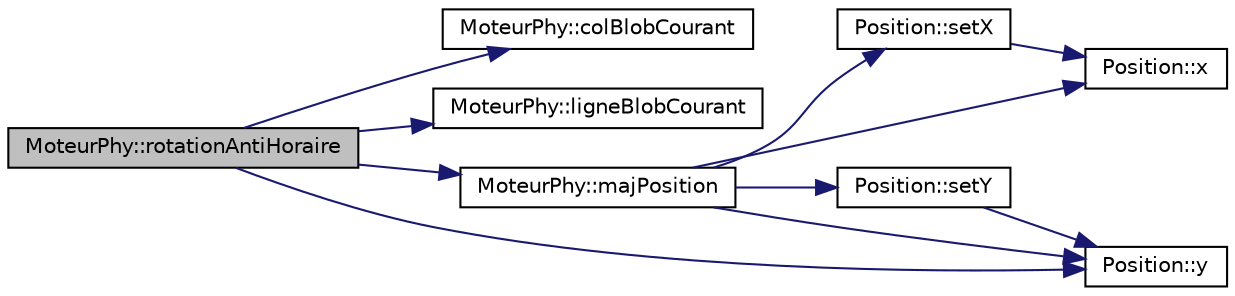 digraph G
{
  bgcolor="transparent";
  edge [fontname="Helvetica",fontsize="10",labelfontname="Helvetica",labelfontsize="10"];
  node [fontname="Helvetica",fontsize="10",shape=record];
  rankdir=LR;
  Node1 [label="MoteurPhy::rotationAntiHoraire",height=0.2,width=0.4,color="black", fillcolor="grey75", style="filled" fontcolor="black"];
  Node1 -> Node2 [color="midnightblue",fontsize="10",style="solid",fontname="Helvetica"];
  Node2 [label="MoteurPhy::colBlobCourant",height=0.2,width=0.4,color="black",URL="$a00013.html#afc5325d5fbbff1cd9c72b943726a02ea"];
  Node1 -> Node3 [color="midnightblue",fontsize="10",style="solid",fontname="Helvetica"];
  Node3 [label="MoteurPhy::ligneBlobCourant",height=0.2,width=0.4,color="black",URL="$a00013.html#aa5c0b98ac8017941948a790736bec204"];
  Node1 -> Node4 [color="midnightblue",fontsize="10",style="solid",fontname="Helvetica"];
  Node4 [label="MoteurPhy::majPosition",height=0.2,width=0.4,color="black",URL="$a00013.html#a01eb529a43ee1e37c6a46339768ff406",tooltip="updating position of blobs"];
  Node4 -> Node5 [color="midnightblue",fontsize="10",style="solid",fontname="Helvetica"];
  Node5 [label="Position::setX",height=0.2,width=0.4,color="black",URL="$a00014.html#ad46bb77324e2d9538e15f1a25320f1ff"];
  Node5 -> Node6 [color="midnightblue",fontsize="10",style="solid",fontname="Helvetica"];
  Node6 [label="Position::x",height=0.2,width=0.4,color="black",URL="$a00014.html#a0841d002439a9ce95e6648743f40d304"];
  Node4 -> Node7 [color="midnightblue",fontsize="10",style="solid",fontname="Helvetica"];
  Node7 [label="Position::setY",height=0.2,width=0.4,color="black",URL="$a00014.html#a473274f1a3e4888f9c5e3eba0889a1ab"];
  Node7 -> Node8 [color="midnightblue",fontsize="10",style="solid",fontname="Helvetica"];
  Node8 [label="Position::y",height=0.2,width=0.4,color="black",URL="$a00014.html#a6aefe2530c6dbb86834ab51a6efbad4a"];
  Node4 -> Node6 [color="midnightblue",fontsize="10",style="solid",fontname="Helvetica"];
  Node4 -> Node8 [color="midnightblue",fontsize="10",style="solid",fontname="Helvetica"];
  Node1 -> Node8 [color="midnightblue",fontsize="10",style="solid",fontname="Helvetica"];
}
